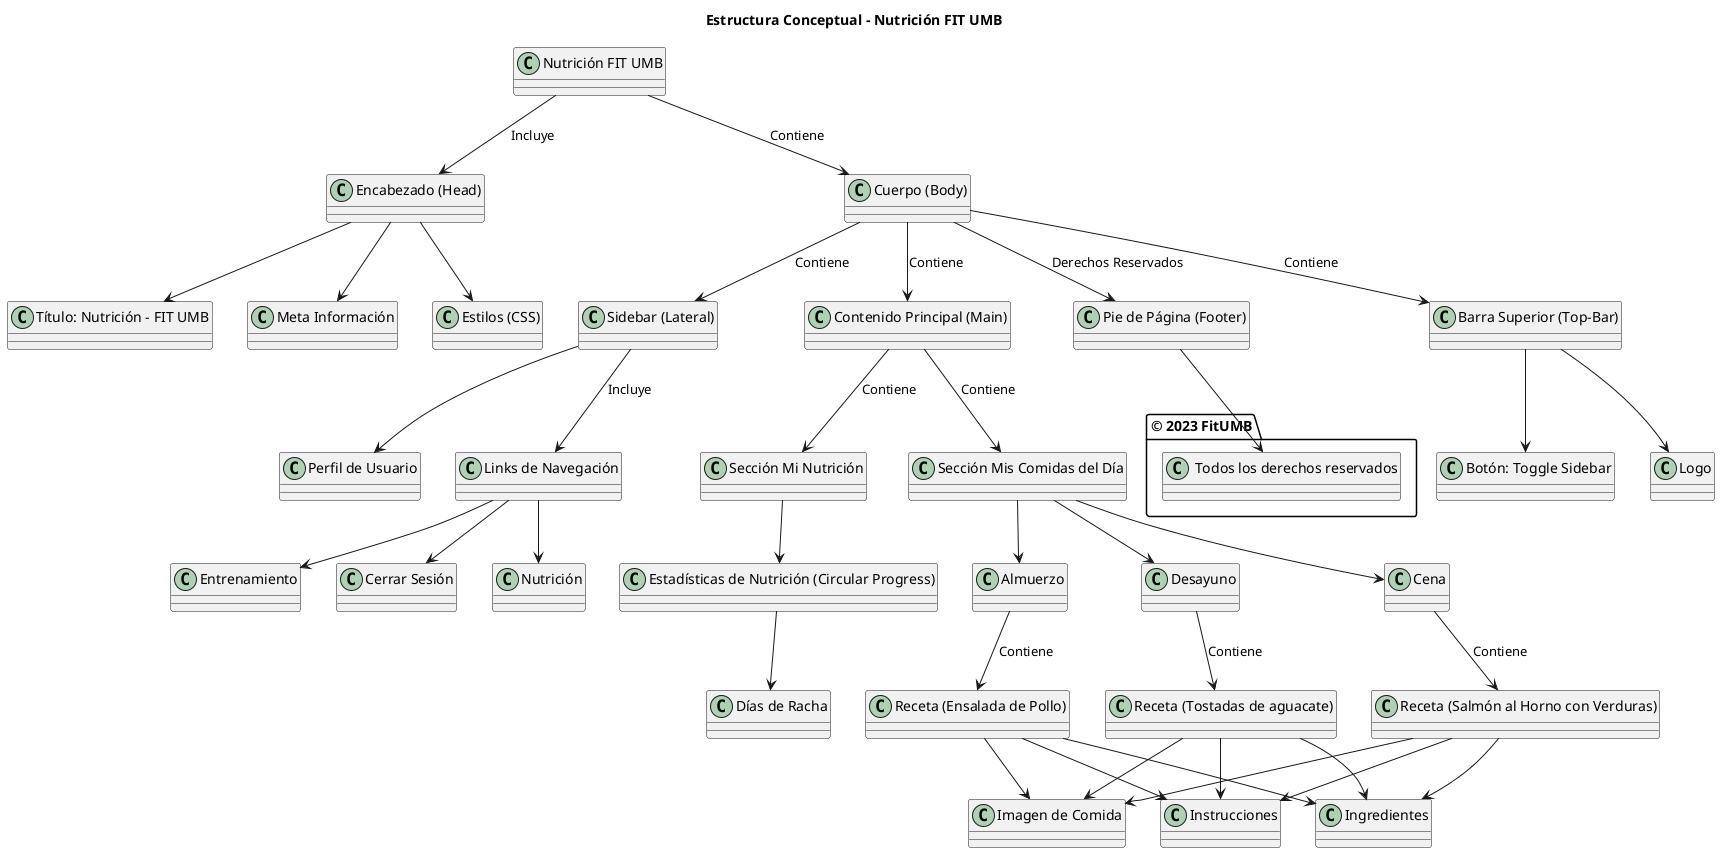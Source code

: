 @startuml nu
title Estructura Conceptual - Nutrición FIT UMB

"Nutrición FIT UMB" -down-> "Encabezado (Head)" : Incluye
"Encabezado (Head)" -down-> "Meta Información"
"Encabezado (Head)" -down-> "Estilos (CSS)"
"Encabezado (Head)" -down-> "Título: Nutrición - FIT UMB"

"Nutrición FIT UMB" -down-> "Cuerpo (Body)" : Contiene
"Cuerpo (Body)" -down-> "Barra Superior (Top-Bar)" : Contiene
"Barra Superior (Top-Bar)" -down-> "Logo"
"Barra Superior (Top-Bar)" -down-> "Botón: Toggle Sidebar"

"Cuerpo (Body)" -down-> "Sidebar (Lateral)" : Contiene
"Sidebar (Lateral)" -down-> "Perfil de Usuario"
"Sidebar (Lateral)" -down-> "Links de Navegación" : Incluye
"Links de Navegación" -down-> "Nutrición"
"Links de Navegación" -down-> "Entrenamiento"
"Links de Navegación" -down-> "Cerrar Sesión"

"Cuerpo (Body)" -down-> "Contenido Principal (Main)" : Contiene
"Contenido Principal (Main)" -down-> "Sección Mi Nutrición" : Contiene
"Sección Mi Nutrición" -down-> "Estadísticas de Nutrición (Circular Progress)"
"Estadísticas de Nutrición (Circular Progress)" -down-> "Días de Racha"

"Contenido Principal (Main)" -down-> "Sección Mis Comidas del Día" : Contiene
"Sección Mis Comidas del Día" -down-> "Desayuno"
"Desayuno" -down-> "Receta (Tostadas de aguacate)" : Contiene
"Receta (Tostadas de aguacate)" -down-> "Ingredientes"
"Receta (Tostadas de aguacate)" -down-> "Instrucciones"
"Receta (Tostadas de aguacate)" -down-> "Imagen de Comida"

"Sección Mis Comidas del Día" -down-> "Almuerzo"
"Almuerzo" -down-> "Receta (Ensalada de Pollo)" : Contiene
"Receta (Ensalada de Pollo)" -down-> "Ingredientes"
"Receta (Ensalada de Pollo)" -down-> "Instrucciones"
"Receta (Ensalada de Pollo)" -down-> "Imagen de Comida"

"Sección Mis Comidas del Día" -down-> "Cena"
"Cena" -down-> "Receta (Salmón al Horno con Verduras)" : Contiene
"Receta (Salmón al Horno con Verduras)" -down-> "Ingredientes"
"Receta (Salmón al Horno con Verduras)" -down-> "Instrucciones"
"Receta (Salmón al Horno con Verduras)" -down-> "Imagen de Comida"

"Cuerpo (Body)" -down-> "Pie de Página (Footer)" : Derechos Reservados
"Pie de Página (Footer)" -down-> "© 2023 FitUMB. Todos los derechos reservados."

@enduml
